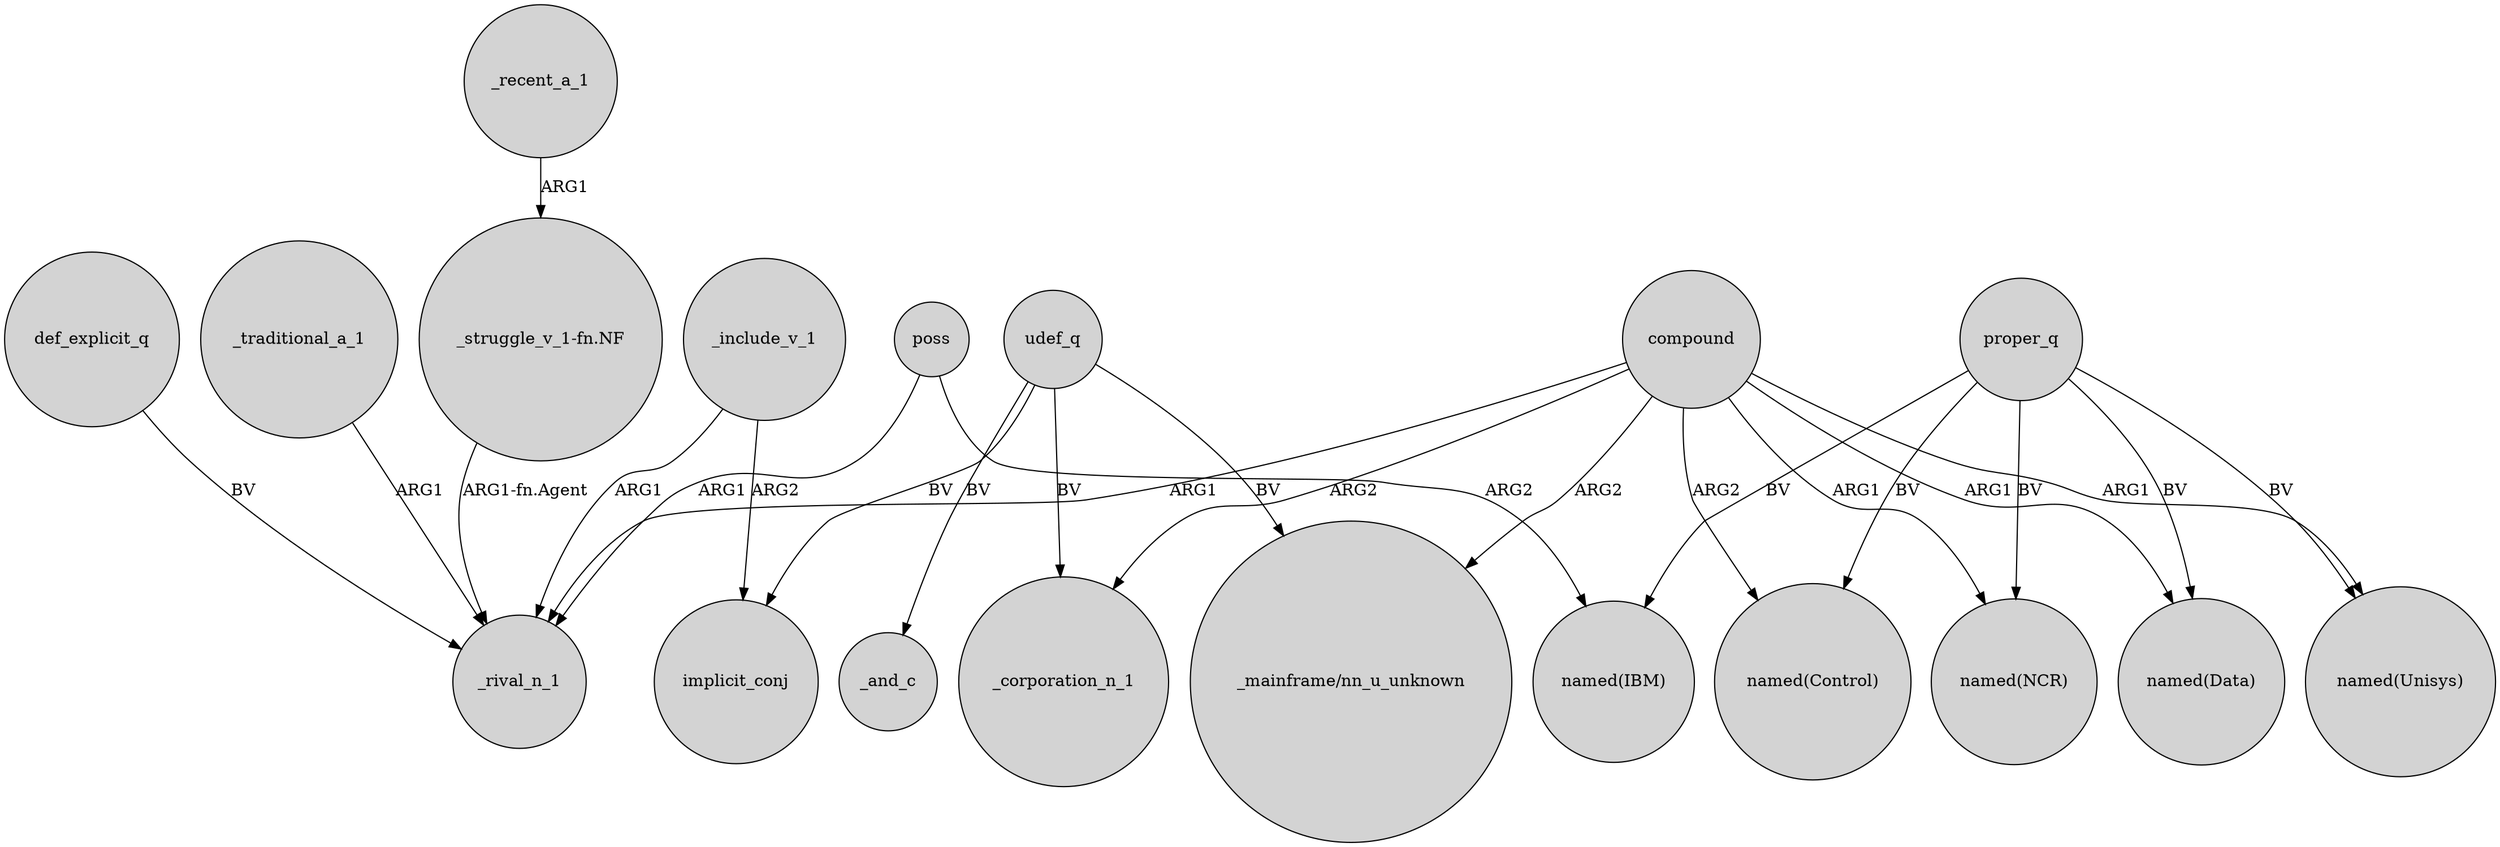 digraph {
	node [shape=circle style=filled]
	compound -> _rival_n_1 [label=ARG1]
	compound -> "named(Control)" [label=ARG2]
	_include_v_1 -> _rival_n_1 [label=ARG1]
	compound -> _corporation_n_1 [label=ARG2]
	proper_q -> "named(IBM)" [label=BV]
	proper_q -> "named(Control)" [label=BV]
	"_struggle_v_1-fn.NF" -> _rival_n_1 [label="ARG1-fn.Agent"]
	_include_v_1 -> implicit_conj [label=ARG2]
	udef_q -> implicit_conj [label=BV]
	udef_q -> _corporation_n_1 [label=BV]
	compound -> "named(NCR)" [label=ARG1]
	proper_q -> "named(Data)" [label=BV]
	compound -> "named(Data)" [label=ARG1]
	def_explicit_q -> _rival_n_1 [label=BV]
	poss -> "named(IBM)" [label=ARG2]
	_traditional_a_1 -> _rival_n_1 [label=ARG1]
	proper_q -> "named(Unisys)" [label=BV]
	udef_q -> "_mainframe/nn_u_unknown" [label=BV]
	poss -> _rival_n_1 [label=ARG1]
	proper_q -> "named(NCR)" [label=BV]
	_recent_a_1 -> "_struggle_v_1-fn.NF" [label=ARG1]
	udef_q -> _and_c [label=BV]
	compound -> "_mainframe/nn_u_unknown" [label=ARG2]
	compound -> "named(Unisys)" [label=ARG1]
}
